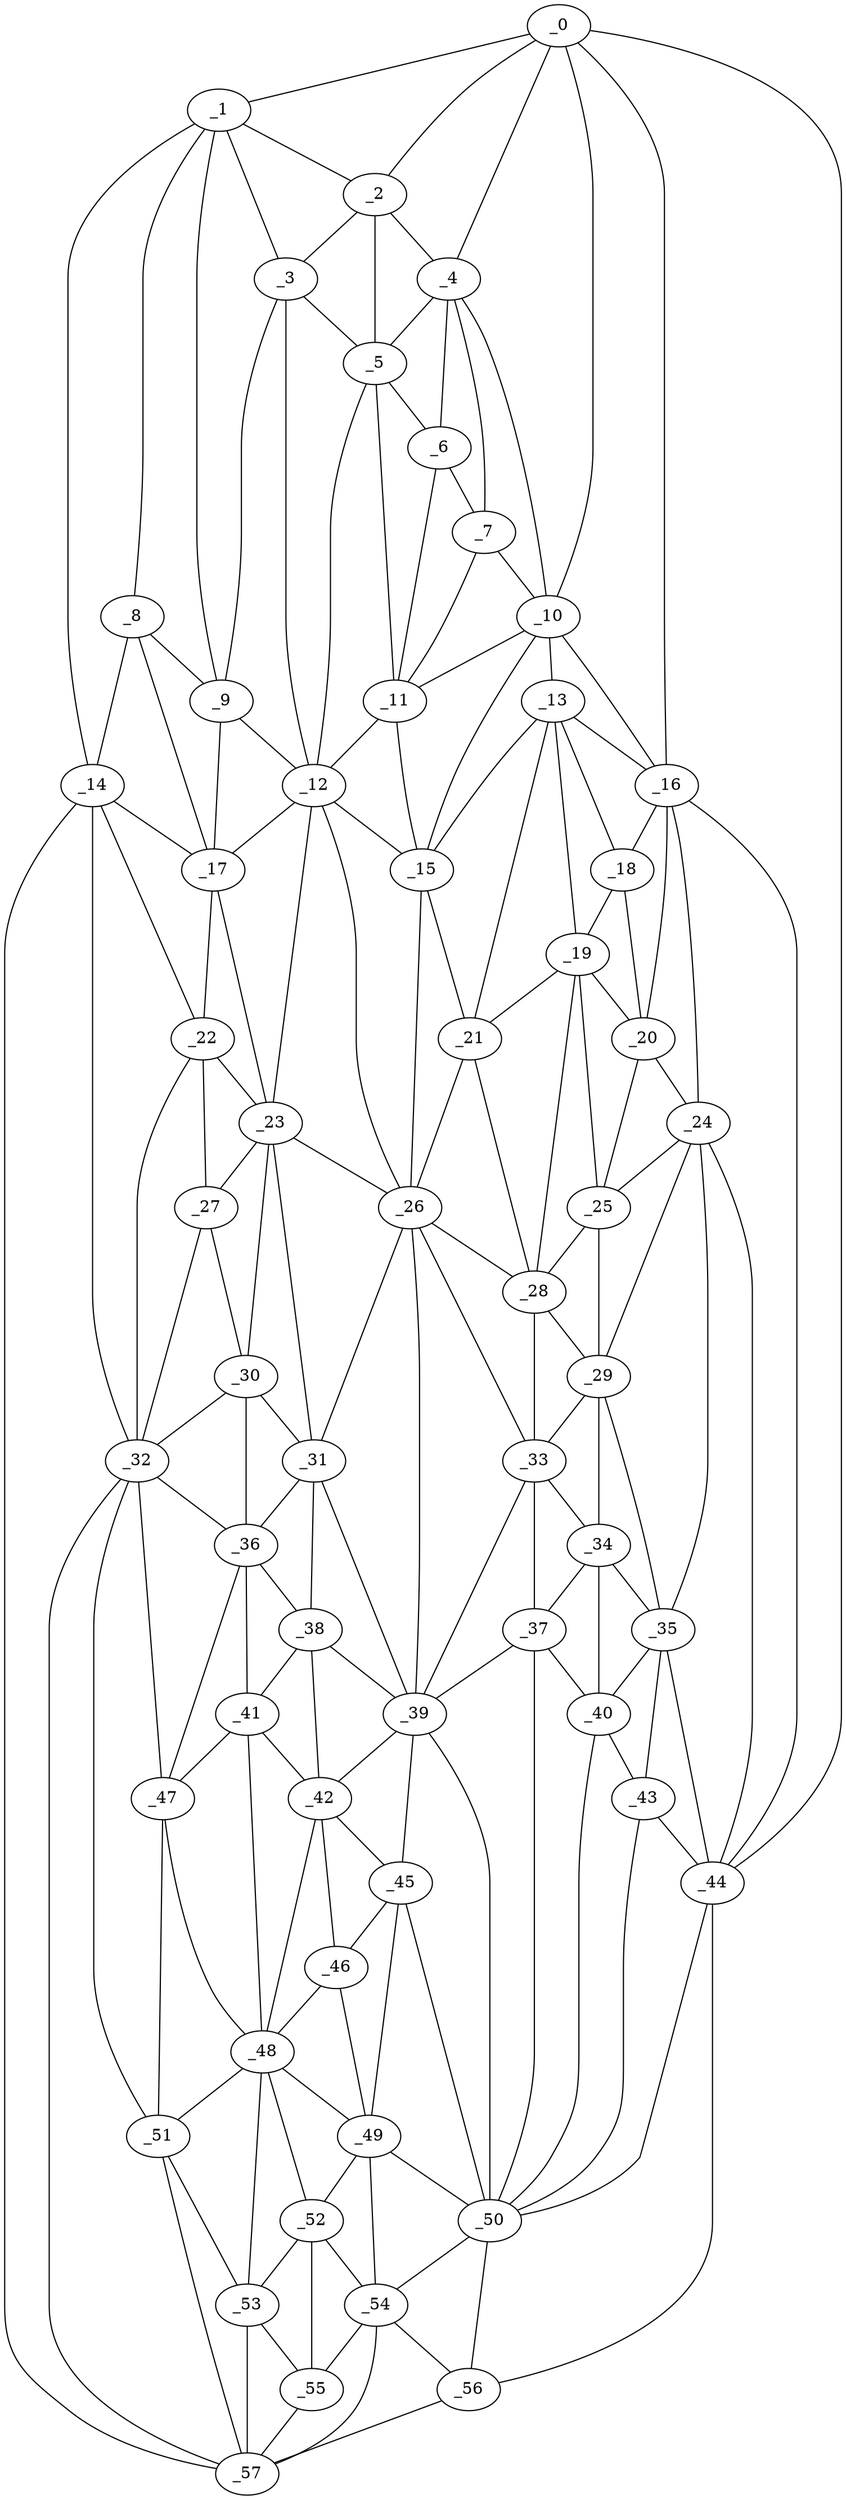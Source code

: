 graph "obj31__215.gxl" {
	_0	 [x=5,
		y=83];
	_1	 [x=7,
		y=33];
	_0 -- _1	 [valence=1];
	_2	 [x=10,
		y=56];
	_0 -- _2	 [valence=2];
	_4	 [x=17,
		y=75];
	_0 -- _4	 [valence=2];
	_10	 [x=30,
		y=79];
	_0 -- _10	 [valence=2];
	_16	 [x=41,
		y=89];
	_0 -- _16	 [valence=1];
	_44	 [x=92,
		y=109];
	_0 -- _44	 [valence=1];
	_1 -- _2	 [valence=2];
	_3	 [x=11,
		y=45];
	_1 -- _3	 [valence=2];
	_8	 [x=29,
		y=27];
	_1 -- _8	 [valence=1];
	_9	 [x=30,
		y=33];
	_1 -- _9	 [valence=2];
	_14	 [x=39,
		y=19];
	_1 -- _14	 [valence=1];
	_2 -- _3	 [valence=2];
	_2 -- _4	 [valence=2];
	_5	 [x=19,
		y=59];
	_2 -- _5	 [valence=1];
	_3 -- _5	 [valence=2];
	_3 -- _9	 [valence=2];
	_12	 [x=35,
		y=54];
	_3 -- _12	 [valence=1];
	_4 -- _5	 [valence=2];
	_6	 [x=24,
		y=65];
	_4 -- _6	 [valence=2];
	_7	 [x=25,
		y=74];
	_4 -- _7	 [valence=1];
	_4 -- _10	 [valence=1];
	_5 -- _6	 [valence=2];
	_11	 [x=32,
		y=63];
	_5 -- _11	 [valence=2];
	_5 -- _12	 [valence=1];
	_6 -- _7	 [valence=2];
	_6 -- _11	 [valence=2];
	_7 -- _10	 [valence=2];
	_7 -- _11	 [valence=1];
	_8 -- _9	 [valence=2];
	_8 -- _14	 [valence=1];
	_17	 [x=42,
		y=31];
	_8 -- _17	 [valence=2];
	_9 -- _12	 [valence=2];
	_9 -- _17	 [valence=1];
	_10 -- _11	 [valence=2];
	_13	 [x=35,
		y=81];
	_10 -- _13	 [valence=1];
	_15	 [x=40,
		y=65];
	_10 -- _15	 [valence=2];
	_10 -- _16	 [valence=1];
	_11 -- _12	 [valence=2];
	_11 -- _15	 [valence=1];
	_12 -- _15	 [valence=2];
	_12 -- _17	 [valence=2];
	_23	 [x=49,
		y=38];
	_12 -- _23	 [valence=2];
	_26	 [x=55,
		y=64];
	_12 -- _26	 [valence=2];
	_13 -- _15	 [valence=2];
	_13 -- _16	 [valence=2];
	_18	 [x=42,
		y=86];
	_13 -- _18	 [valence=2];
	_19	 [x=46,
		y=80];
	_13 -- _19	 [valence=1];
	_21	 [x=47,
		y=73];
	_13 -- _21	 [valence=2];
	_14 -- _17	 [valence=2];
	_22	 [x=49,
		y=31];
	_14 -- _22	 [valence=1];
	_32	 [x=68,
		y=27];
	_14 -- _32	 [valence=2];
	_57	 [x=125,
		y=41];
	_14 -- _57	 [valence=1];
	_15 -- _21	 [valence=1];
	_15 -- _26	 [valence=2];
	_16 -- _18	 [valence=2];
	_20	 [x=46,
		y=88];
	_16 -- _20	 [valence=2];
	_24	 [x=51,
		y=91];
	_16 -- _24	 [valence=2];
	_16 -- _44	 [valence=1];
	_17 -- _22	 [valence=2];
	_17 -- _23	 [valence=1];
	_18 -- _19	 [valence=2];
	_18 -- _20	 [valence=2];
	_19 -- _20	 [valence=2];
	_19 -- _21	 [valence=2];
	_25	 [x=54,
		y=86];
	_19 -- _25	 [valence=2];
	_28	 [x=57,
		y=75];
	_19 -- _28	 [valence=1];
	_20 -- _24	 [valence=1];
	_20 -- _25	 [valence=2];
	_21 -- _26	 [valence=2];
	_21 -- _28	 [valence=2];
	_22 -- _23	 [valence=2];
	_27	 [x=57,
		y=33];
	_22 -- _27	 [valence=2];
	_22 -- _32	 [valence=2];
	_23 -- _26	 [valence=1];
	_23 -- _27	 [valence=1];
	_30	 [x=63,
		y=39];
	_23 -- _30	 [valence=2];
	_31	 [x=66,
		y=43];
	_23 -- _31	 [valence=2];
	_24 -- _25	 [valence=1];
	_29	 [x=61,
		y=89];
	_24 -- _29	 [valence=2];
	_35	 [x=70,
		y=97];
	_24 -- _35	 [valence=2];
	_24 -- _44	 [valence=2];
	_25 -- _28	 [valence=2];
	_25 -- _29	 [valence=2];
	_26 -- _28	 [valence=2];
	_26 -- _31	 [valence=1];
	_33	 [x=70,
		y=74];
	_26 -- _33	 [valence=2];
	_39	 [x=83,
		y=65];
	_26 -- _39	 [valence=2];
	_27 -- _30	 [valence=2];
	_27 -- _32	 [valence=1];
	_28 -- _29	 [valence=1];
	_28 -- _33	 [valence=2];
	_29 -- _33	 [valence=1];
	_34	 [x=70,
		y=91];
	_29 -- _34	 [valence=2];
	_29 -- _35	 [valence=2];
	_30 -- _31	 [valence=1];
	_30 -- _32	 [valence=2];
	_36	 [x=76,
		y=39];
	_30 -- _36	 [valence=2];
	_31 -- _36	 [valence=1];
	_38	 [x=83,
		y=46];
	_31 -- _38	 [valence=1];
	_31 -- _39	 [valence=2];
	_32 -- _36	 [valence=1];
	_47	 [x=95,
		y=35];
	_32 -- _47	 [valence=2];
	_51	 [x=103,
		y=36];
	_32 -- _51	 [valence=2];
	_32 -- _57	 [valence=2];
	_33 -- _34	 [valence=2];
	_37	 [x=81,
		y=77];
	_33 -- _37	 [valence=2];
	_33 -- _39	 [valence=1];
	_34 -- _35	 [valence=2];
	_34 -- _37	 [valence=1];
	_40	 [x=85,
		y=96];
	_34 -- _40	 [valence=2];
	_35 -- _40	 [valence=2];
	_43	 [x=88,
		y=100];
	_35 -- _43	 [valence=1];
	_35 -- _44	 [valence=1];
	_36 -- _38	 [valence=1];
	_41	 [x=88,
		y=41];
	_36 -- _41	 [valence=2];
	_36 -- _47	 [valence=1];
	_37 -- _39	 [valence=2];
	_37 -- _40	 [valence=2];
	_50	 [x=100,
		y=85];
	_37 -- _50	 [valence=2];
	_38 -- _39	 [valence=2];
	_38 -- _41	 [valence=1];
	_42	 [x=88,
		y=48];
	_38 -- _42	 [valence=2];
	_39 -- _42	 [valence=1];
	_45	 [x=93,
		y=57];
	_39 -- _45	 [valence=2];
	_39 -- _50	 [valence=2];
	_40 -- _43	 [valence=2];
	_40 -- _50	 [valence=1];
	_41 -- _42	 [valence=2];
	_41 -- _47	 [valence=1];
	_48	 [x=98,
		y=43];
	_41 -- _48	 [valence=1];
	_42 -- _45	 [valence=1];
	_46	 [x=94,
		y=51];
	_42 -- _46	 [valence=2];
	_42 -- _48	 [valence=2];
	_43 -- _44	 [valence=2];
	_43 -- _50	 [valence=1];
	_44 -- _50	 [valence=1];
	_56	 [x=123,
		y=91];
	_44 -- _56	 [valence=1];
	_45 -- _46	 [valence=2];
	_49	 [x=100,
		y=57];
	_45 -- _49	 [valence=2];
	_45 -- _50	 [valence=2];
	_46 -- _48	 [valence=1];
	_46 -- _49	 [valence=1];
	_47 -- _48	 [valence=2];
	_47 -- _51	 [valence=1];
	_48 -- _49	 [valence=2];
	_48 -- _51	 [valence=2];
	_52	 [x=109,
		y=54];
	_48 -- _52	 [valence=2];
	_53	 [x=110,
		y=40];
	_48 -- _53	 [valence=2];
	_49 -- _50	 [valence=2];
	_49 -- _52	 [valence=1];
	_54	 [x=113,
		y=77];
	_49 -- _54	 [valence=2];
	_50 -- _54	 [valence=2];
	_50 -- _56	 [valence=2];
	_51 -- _53	 [valence=2];
	_51 -- _57	 [valence=2];
	_52 -- _53	 [valence=2];
	_52 -- _54	 [valence=2];
	_55	 [x=114,
		y=52];
	_52 -- _55	 [valence=2];
	_53 -- _55	 [valence=2];
	_53 -- _57	 [valence=1];
	_54 -- _55	 [valence=2];
	_54 -- _56	 [valence=1];
	_54 -- _57	 [valence=1];
	_55 -- _57	 [valence=2];
	_56 -- _57	 [valence=1];
}
